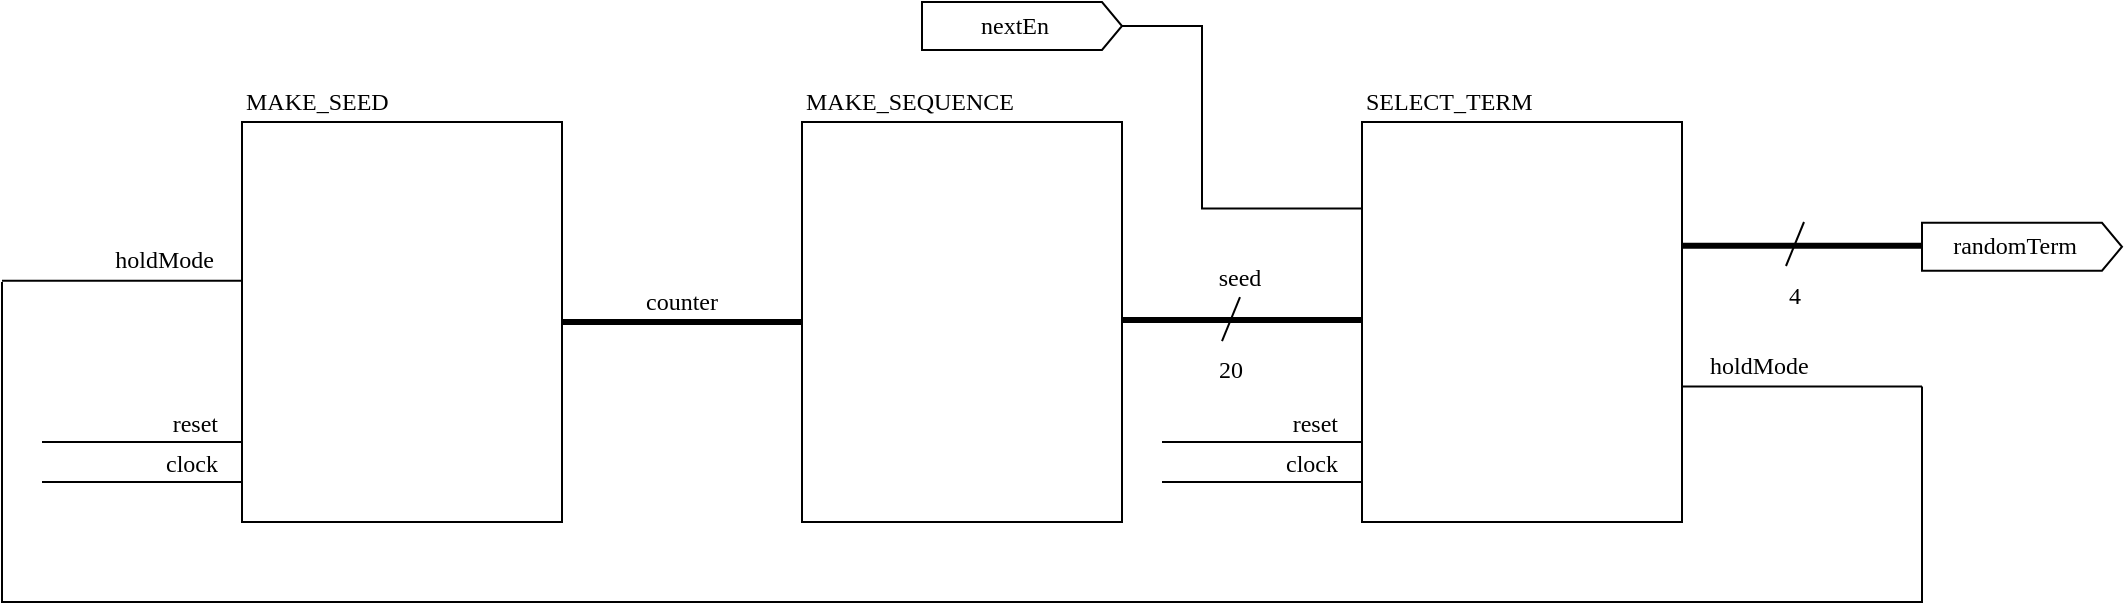 <mxfile version="26.0.10">
  <diagram name="Page-1" id="tBoLCXt5iyJC8tyhb2re">
    <mxGraphModel dx="1984" dy="736" grid="1" gridSize="10" guides="1" tooltips="1" connect="1" arrows="1" fold="1" page="1" pageScale="1" pageWidth="850" pageHeight="1100" math="0" shadow="0">
      <root>
        <mxCell id="0" />
        <mxCell id="1" parent="0" />
        <mxCell id="K_u9_G9mWH7yhnEzMAru-1" value="" style="whiteSpace=wrap;html=1;" parent="1" vertex="1">
          <mxGeometry x="240" y="160" width="160" height="200" as="geometry" />
        </mxCell>
        <mxCell id="K_u9_G9mWH7yhnEzMAru-2" value="MAKE_SEQUENCE" style="text;html=1;align=left;verticalAlign=middle;whiteSpace=wrap;rounded=0;fontFamily=Lucida Console;" parent="1" vertex="1">
          <mxGeometry x="240" y="140" width="160" height="20" as="geometry" />
        </mxCell>
        <mxCell id="YvkyrZSKyMlUaRxWx_hk-8" value="" style="endArrow=none;html=1;rounded=0;fontFamily=Lucida Console;fontSize=12;fontColor=default;exitX=1;exitY=0.4;exitDx=0;exitDy=0;exitPerimeter=0;strokeWidth=3;" edge="1" parent="1">
          <mxGeometry width="50" height="50" relative="1" as="geometry">
            <mxPoint x="400" y="258.99" as="sourcePoint" />
            <mxPoint x="520" y="259" as="targetPoint" />
          </mxGeometry>
        </mxCell>
        <mxCell id="YvkyrZSKyMlUaRxWx_hk-11" value="seed" style="text;html=1;align=center;verticalAlign=bottom;whiteSpace=wrap;rounded=0;fontFamily=Lucida Console;fontStyle=0" vertex="1" parent="1">
          <mxGeometry x="404" y="226.62" width="110" height="20" as="geometry" />
        </mxCell>
        <mxCell id="YvkyrZSKyMlUaRxWx_hk-12" value="20" style="text;html=1;align=center;verticalAlign=bottom;whiteSpace=wrap;rounded=0;fontFamily=Lucida Console;fontStyle=0" vertex="1" parent="1">
          <mxGeometry x="424" y="273.37" width="61" height="20" as="geometry" />
        </mxCell>
        <mxCell id="YvkyrZSKyMlUaRxWx_hk-13" value="" style="endArrow=none;html=1;rounded=0;strokeWidth=1;fontStyle=0;align=center;" edge="1" parent="1">
          <mxGeometry width="50" height="50" relative="1" as="geometry">
            <mxPoint x="450" y="269.62" as="sourcePoint" />
            <mxPoint x="459" y="247.62" as="targetPoint" />
          </mxGeometry>
        </mxCell>
        <mxCell id="YvkyrZSKyMlUaRxWx_hk-14" value="" style="endArrow=none;html=1;rounded=0;fontFamily=Lucida Console;fontSize=12;fontColor=default;exitX=0;exitY=1;exitDx=0;exitDy=0;align=right;strokeWidth=3;" edge="1" parent="1" source="YvkyrZSKyMlUaRxWx_hk-15">
          <mxGeometry width="50" height="50" relative="1" as="geometry">
            <mxPoint x="80" y="260" as="sourcePoint" />
            <mxPoint x="240" y="260" as="targetPoint" />
          </mxGeometry>
        </mxCell>
        <mxCell id="YvkyrZSKyMlUaRxWx_hk-15" value="counter" style="text;html=1;align=center;verticalAlign=middle;whiteSpace=wrap;rounded=0;fontFamily=Lucida Console;spacingLeft=12;spacingRight=12;" vertex="1" parent="1">
          <mxGeometry x="120" y="240" width="120" height="20" as="geometry" />
        </mxCell>
        <mxCell id="YvkyrZSKyMlUaRxWx_hk-18" value="" style="whiteSpace=wrap;html=1;" vertex="1" parent="1">
          <mxGeometry x="-40" y="160" width="160" height="200" as="geometry" />
        </mxCell>
        <mxCell id="YvkyrZSKyMlUaRxWx_hk-19" value="MAKE_SEED" style="text;html=1;align=left;verticalAlign=middle;whiteSpace=wrap;rounded=0;fontFamily=Lucida Console;" vertex="1" parent="1">
          <mxGeometry x="-40" y="140" width="160" height="20" as="geometry" />
        </mxCell>
        <mxCell id="YvkyrZSKyMlUaRxWx_hk-20" value="" style="endArrow=none;html=1;rounded=0;fontStyle=0" edge="1" parent="1">
          <mxGeometry width="50" height="50" relative="1" as="geometry">
            <mxPoint x="-140" y="320" as="sourcePoint" />
            <mxPoint x="-40" y="320" as="targetPoint" />
            <Array as="points">
              <mxPoint x="-130" y="320" />
            </Array>
          </mxGeometry>
        </mxCell>
        <mxCell id="YvkyrZSKyMlUaRxWx_hk-21" value="reset" style="text;html=1;align=right;verticalAlign=bottom;whiteSpace=wrap;rounded=0;fontFamily=Lucida Console;fontStyle=0" vertex="1" parent="1">
          <mxGeometry x="-120" y="300" width="70" height="20" as="geometry" />
        </mxCell>
        <mxCell id="YvkyrZSKyMlUaRxWx_hk-22" value="" style="endArrow=none;html=1;rounded=0;fontStyle=0" edge="1" parent="1">
          <mxGeometry width="50" height="50" relative="1" as="geometry">
            <mxPoint x="-140" y="340" as="sourcePoint" />
            <mxPoint x="-40" y="340" as="targetPoint" />
            <Array as="points">
              <mxPoint x="-130" y="340" />
            </Array>
          </mxGeometry>
        </mxCell>
        <mxCell id="YvkyrZSKyMlUaRxWx_hk-23" value="clock" style="text;html=1;align=right;verticalAlign=bottom;whiteSpace=wrap;rounded=0;fontFamily=Lucida Console;fontStyle=0" vertex="1" parent="1">
          <mxGeometry x="-120" y="320" width="70" height="20" as="geometry" />
        </mxCell>
        <mxCell id="YvkyrZSKyMlUaRxWx_hk-24" value="" style="whiteSpace=wrap;html=1;" vertex="1" parent="1">
          <mxGeometry x="520" y="160" width="160" height="200" as="geometry" />
        </mxCell>
        <mxCell id="YvkyrZSKyMlUaRxWx_hk-25" value="SELECT_TERM" style="text;html=1;align=left;verticalAlign=middle;whiteSpace=wrap;rounded=0;fontFamily=Lucida Console;" vertex="1" parent="1">
          <mxGeometry x="520" y="140" width="160" height="20" as="geometry" />
        </mxCell>
        <mxCell id="YvkyrZSKyMlUaRxWx_hk-30" value="" style="endArrow=none;html=1;rounded=0;fontFamily=Lucida Console;fontSize=12;fontColor=default;exitX=0;exitY=1;exitDx=0;exitDy=0;entryX=1;entryY=1;entryDx=0;entryDy=0;strokeWidth=3;" edge="1" parent="1">
          <mxGeometry width="50" height="50" relative="1" as="geometry">
            <mxPoint x="680" y="221.88" as="sourcePoint" />
            <mxPoint x="800" y="221.88" as="targetPoint" />
          </mxGeometry>
        </mxCell>
        <mxCell id="YvkyrZSKyMlUaRxWx_hk-33" value="4" style="text;html=1;align=center;verticalAlign=bottom;whiteSpace=wrap;rounded=0;fontFamily=Lucida Console;fontStyle=0" vertex="1" parent="1">
          <mxGeometry x="706" y="235.75" width="61" height="20" as="geometry" />
        </mxCell>
        <mxCell id="YvkyrZSKyMlUaRxWx_hk-34" value="" style="endArrow=none;html=1;rounded=0;strokeWidth=1;fontStyle=0;align=center;" edge="1" parent="1">
          <mxGeometry width="50" height="50" relative="1" as="geometry">
            <mxPoint x="732" y="232" as="sourcePoint" />
            <mxPoint x="741" y="210" as="targetPoint" />
          </mxGeometry>
        </mxCell>
        <mxCell id="YvkyrZSKyMlUaRxWx_hk-35" value="randomTerm" style="html=1;shadow=0;dashed=0;align=center;verticalAlign=middle;shape=mxgraph.arrows2.arrow;dy=0;dx=10;notch=0;fontFamily=Lucida Console;spacingRight=8;" vertex="1" parent="1">
          <mxGeometry x="800" y="210.38" width="100" height="24" as="geometry" />
        </mxCell>
        <mxCell id="YvkyrZSKyMlUaRxWx_hk-37" style="edgeStyle=orthogonalEdgeStyle;rounded=0;orthogonalLoop=1;jettySize=auto;html=1;exitX=1;exitY=0.5;exitDx=0;exitDy=0;exitPerimeter=0;endArrow=none;startFill=0;entryX=0;entryY=0.216;entryDx=0;entryDy=0;entryPerimeter=0;" edge="1" parent="1" source="YvkyrZSKyMlUaRxWx_hk-36" target="YvkyrZSKyMlUaRxWx_hk-24">
          <mxGeometry relative="1" as="geometry">
            <mxPoint x="520" y="220" as="targetPoint" />
            <Array as="points">
              <mxPoint x="440" y="112" />
              <mxPoint x="440" y="203" />
            </Array>
          </mxGeometry>
        </mxCell>
        <mxCell id="YvkyrZSKyMlUaRxWx_hk-36" value="nextEn" style="html=1;shadow=0;dashed=0;align=center;verticalAlign=middle;shape=mxgraph.arrows2.arrow;dy=0;dx=10;notch=0;fontFamily=Lucida Console;spacingRight=8;" vertex="1" parent="1">
          <mxGeometry x="300" y="100.0" width="100" height="24" as="geometry" />
        </mxCell>
        <mxCell id="YvkyrZSKyMlUaRxWx_hk-38" value="" style="endArrow=none;html=1;rounded=0;fontStyle=0" edge="1" parent="1">
          <mxGeometry width="50" height="50" relative="1" as="geometry">
            <mxPoint x="420" y="320" as="sourcePoint" />
            <mxPoint x="520" y="320" as="targetPoint" />
            <Array as="points">
              <mxPoint x="430" y="320" />
            </Array>
          </mxGeometry>
        </mxCell>
        <mxCell id="YvkyrZSKyMlUaRxWx_hk-39" value="reset" style="text;html=1;align=right;verticalAlign=bottom;whiteSpace=wrap;rounded=0;fontFamily=Lucida Console;fontStyle=0" vertex="1" parent="1">
          <mxGeometry x="440" y="300" width="70" height="20" as="geometry" />
        </mxCell>
        <mxCell id="YvkyrZSKyMlUaRxWx_hk-40" value="" style="endArrow=none;html=1;rounded=0;fontStyle=0" edge="1" parent="1">
          <mxGeometry width="50" height="50" relative="1" as="geometry">
            <mxPoint x="420" y="340" as="sourcePoint" />
            <mxPoint x="520" y="340" as="targetPoint" />
            <Array as="points">
              <mxPoint x="430" y="340" />
            </Array>
          </mxGeometry>
        </mxCell>
        <mxCell id="YvkyrZSKyMlUaRxWx_hk-41" value="clock" style="text;html=1;align=right;verticalAlign=bottom;whiteSpace=wrap;rounded=0;fontFamily=Lucida Console;fontStyle=0" vertex="1" parent="1">
          <mxGeometry x="440" y="320" width="70" height="20" as="geometry" />
        </mxCell>
        <mxCell id="YvkyrZSKyMlUaRxWx_hk-42" value="" style="endArrow=none;html=1;rounded=0;fontFamily=Lucida Console;fontSize=12;fontColor=default;edgeStyle=elbowEdgeStyle;elbow=vertical;exitX=1;exitY=1;exitDx=0;exitDy=0;" edge="1" source="YvkyrZSKyMlUaRxWx_hk-49" parent="1">
          <mxGeometry width="50" height="50" relative="1" as="geometry">
            <mxPoint x="850" y="293" as="sourcePoint" />
            <mxPoint x="-160" y="240" as="targetPoint" />
            <Array as="points">
              <mxPoint x="310" y="400" />
              <mxPoint x="-40" y="380" />
            </Array>
          </mxGeometry>
        </mxCell>
        <mxCell id="YvkyrZSKyMlUaRxWx_hk-45" value="" style="endArrow=none;html=1;rounded=0;fontFamily=Lucida Console;fontSize=12;fontColor=default;exitX=0;exitY=1;exitDx=0;exitDy=0;entryX=1;entryY=1;entryDx=0;entryDy=0;" edge="1" source="YvkyrZSKyMlUaRxWx_hk-46" target="YvkyrZSKyMlUaRxWx_hk-46" parent="1">
          <mxGeometry width="50" height="50" relative="1" as="geometry">
            <mxPoint x="-200.0" y="240.43" as="sourcePoint" />
            <mxPoint x="-40.0" y="240.43" as="targetPoint" />
          </mxGeometry>
        </mxCell>
        <mxCell id="YvkyrZSKyMlUaRxWx_hk-46" value="holdMode" style="text;html=1;align=right;verticalAlign=middle;whiteSpace=wrap;rounded=0;fontFamily=Lucida Console;spacingLeft=12;spacingRight=12;" vertex="1" parent="1">
          <mxGeometry x="-160" y="219.43" width="120" height="20" as="geometry" />
        </mxCell>
        <mxCell id="YvkyrZSKyMlUaRxWx_hk-48" value="" style="endArrow=none;html=1;rounded=0;fontFamily=Lucida Console;fontSize=12;fontColor=default;exitX=0;exitY=1;exitDx=0;exitDy=0;entryX=1;entryY=1;entryDx=0;entryDy=0;" edge="1" parent="1" source="YvkyrZSKyMlUaRxWx_hk-49" target="YvkyrZSKyMlUaRxWx_hk-49">
          <mxGeometry width="50" height="50" relative="1" as="geometry">
            <mxPoint x="640" y="293.19" as="sourcePoint" />
            <mxPoint x="800" y="293.19" as="targetPoint" />
          </mxGeometry>
        </mxCell>
        <mxCell id="YvkyrZSKyMlUaRxWx_hk-49" value="holdMode" style="text;html=1;align=left;verticalAlign=middle;whiteSpace=wrap;rounded=0;fontFamily=Lucida Console;spacingLeft=12;spacingRight=12;" vertex="1" parent="1">
          <mxGeometry x="680" y="272.19" width="120" height="20" as="geometry" />
        </mxCell>
      </root>
    </mxGraphModel>
  </diagram>
</mxfile>
